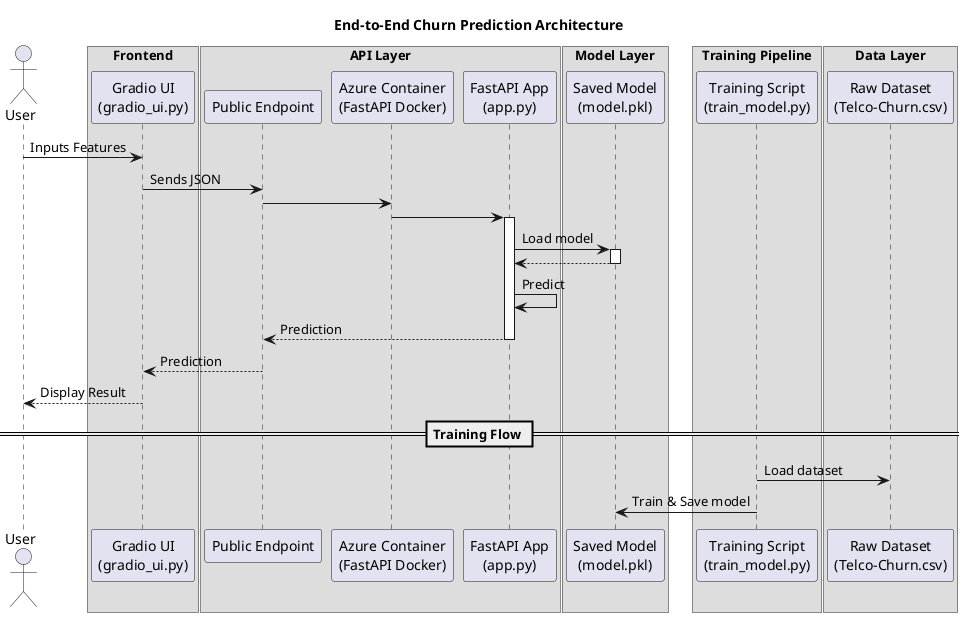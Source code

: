 @startuml End-to-End-Churn-Prediction
title End-to-End Churn Prediction Architecture

actor User

box "Frontend"
  participant "Gradio UI\n(gradio_ui.py)" as G
end box

box "API Layer"
  participant "Public Endpoint" as F
  participant "Azure Container\n(FastAPI Docker)" as E
  participant "FastAPI App\n(app.py)" as D
end box

box "Model Layer"
  participant "Saved Model\n(model.pkl)" as C
end box

box "Training Pipeline"
  participant "Training Script\n(train_model.py)" as B
end box

box "Data Layer"
  participant "Raw Dataset\n(Telco-Churn.csv)" as A
end box

User -> G : Inputs Features  
G -> F : Sends JSON  
F -> E  
E -> D  
activate D
D -> C : Load model  
activate C
C --> D  
deactivate C
D -> D : Predict  
D --> F : Prediction  
deactivate D
F --> G : Prediction  
G --> User : Display Result

== Training Flow ==

B -> A : Load dataset  
B -> C : Train & Save model
